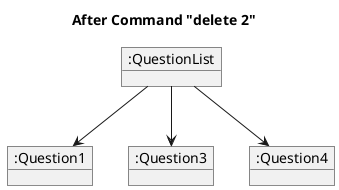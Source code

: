 !include Style.puml
@startuml
title After Command "delete 2"

object ":QuestionList" as QuestionList

object ":Question1" as Question1

object ":Question3" as Question3

object ":Question4" as Question4

QuestionList -->  Question1
QuestionList --> Question3
QuestionList --> Question4
@enduml
